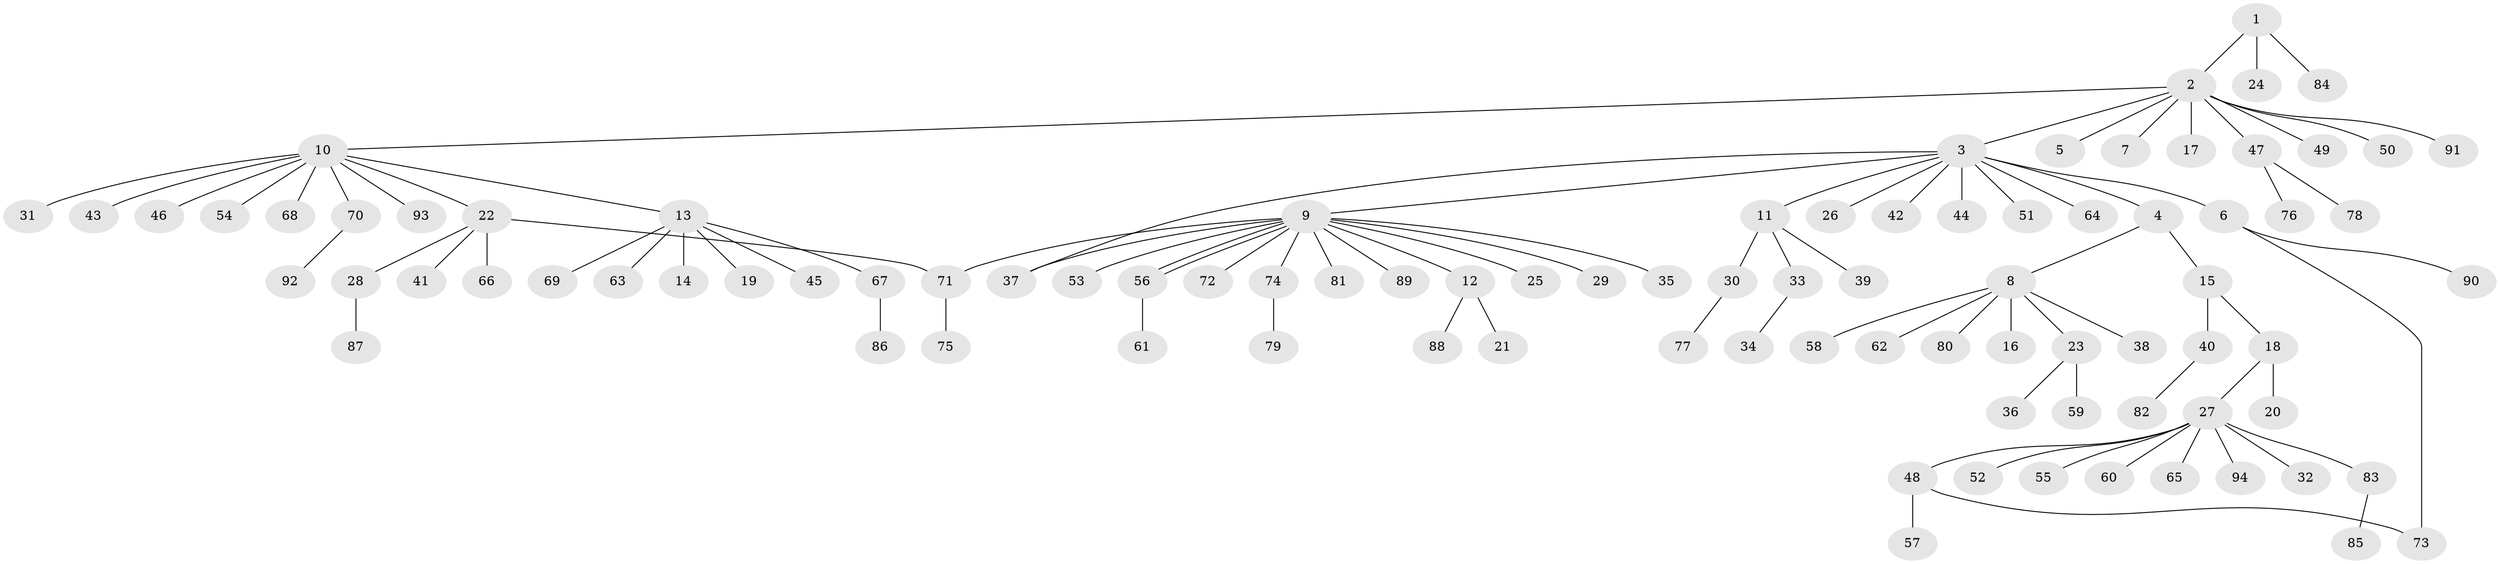 // Generated by graph-tools (version 1.1) at 2025/25/03/09/25 03:25:58]
// undirected, 94 vertices, 97 edges
graph export_dot {
graph [start="1"]
  node [color=gray90,style=filled];
  1;
  2;
  3;
  4;
  5;
  6;
  7;
  8;
  9;
  10;
  11;
  12;
  13;
  14;
  15;
  16;
  17;
  18;
  19;
  20;
  21;
  22;
  23;
  24;
  25;
  26;
  27;
  28;
  29;
  30;
  31;
  32;
  33;
  34;
  35;
  36;
  37;
  38;
  39;
  40;
  41;
  42;
  43;
  44;
  45;
  46;
  47;
  48;
  49;
  50;
  51;
  52;
  53;
  54;
  55;
  56;
  57;
  58;
  59;
  60;
  61;
  62;
  63;
  64;
  65;
  66;
  67;
  68;
  69;
  70;
  71;
  72;
  73;
  74;
  75;
  76;
  77;
  78;
  79;
  80;
  81;
  82;
  83;
  84;
  85;
  86;
  87;
  88;
  89;
  90;
  91;
  92;
  93;
  94;
  1 -- 2;
  1 -- 24;
  1 -- 84;
  2 -- 3;
  2 -- 5;
  2 -- 7;
  2 -- 10;
  2 -- 17;
  2 -- 47;
  2 -- 49;
  2 -- 50;
  2 -- 91;
  3 -- 4;
  3 -- 6;
  3 -- 9;
  3 -- 11;
  3 -- 26;
  3 -- 37;
  3 -- 42;
  3 -- 44;
  3 -- 51;
  3 -- 64;
  4 -- 8;
  4 -- 15;
  6 -- 73;
  6 -- 90;
  8 -- 16;
  8 -- 23;
  8 -- 38;
  8 -- 58;
  8 -- 62;
  8 -- 80;
  9 -- 12;
  9 -- 25;
  9 -- 29;
  9 -- 35;
  9 -- 37;
  9 -- 53;
  9 -- 56;
  9 -- 56;
  9 -- 71;
  9 -- 72;
  9 -- 74;
  9 -- 81;
  9 -- 89;
  10 -- 13;
  10 -- 22;
  10 -- 31;
  10 -- 43;
  10 -- 46;
  10 -- 54;
  10 -- 68;
  10 -- 70;
  10 -- 93;
  11 -- 30;
  11 -- 33;
  11 -- 39;
  12 -- 21;
  12 -- 88;
  13 -- 14;
  13 -- 19;
  13 -- 45;
  13 -- 63;
  13 -- 67;
  13 -- 69;
  15 -- 18;
  15 -- 40;
  18 -- 20;
  18 -- 27;
  22 -- 28;
  22 -- 41;
  22 -- 66;
  22 -- 71;
  23 -- 36;
  23 -- 59;
  27 -- 32;
  27 -- 48;
  27 -- 52;
  27 -- 55;
  27 -- 60;
  27 -- 65;
  27 -- 83;
  27 -- 94;
  28 -- 87;
  30 -- 77;
  33 -- 34;
  40 -- 82;
  47 -- 76;
  47 -- 78;
  48 -- 57;
  48 -- 73;
  56 -- 61;
  67 -- 86;
  70 -- 92;
  71 -- 75;
  74 -- 79;
  83 -- 85;
}
